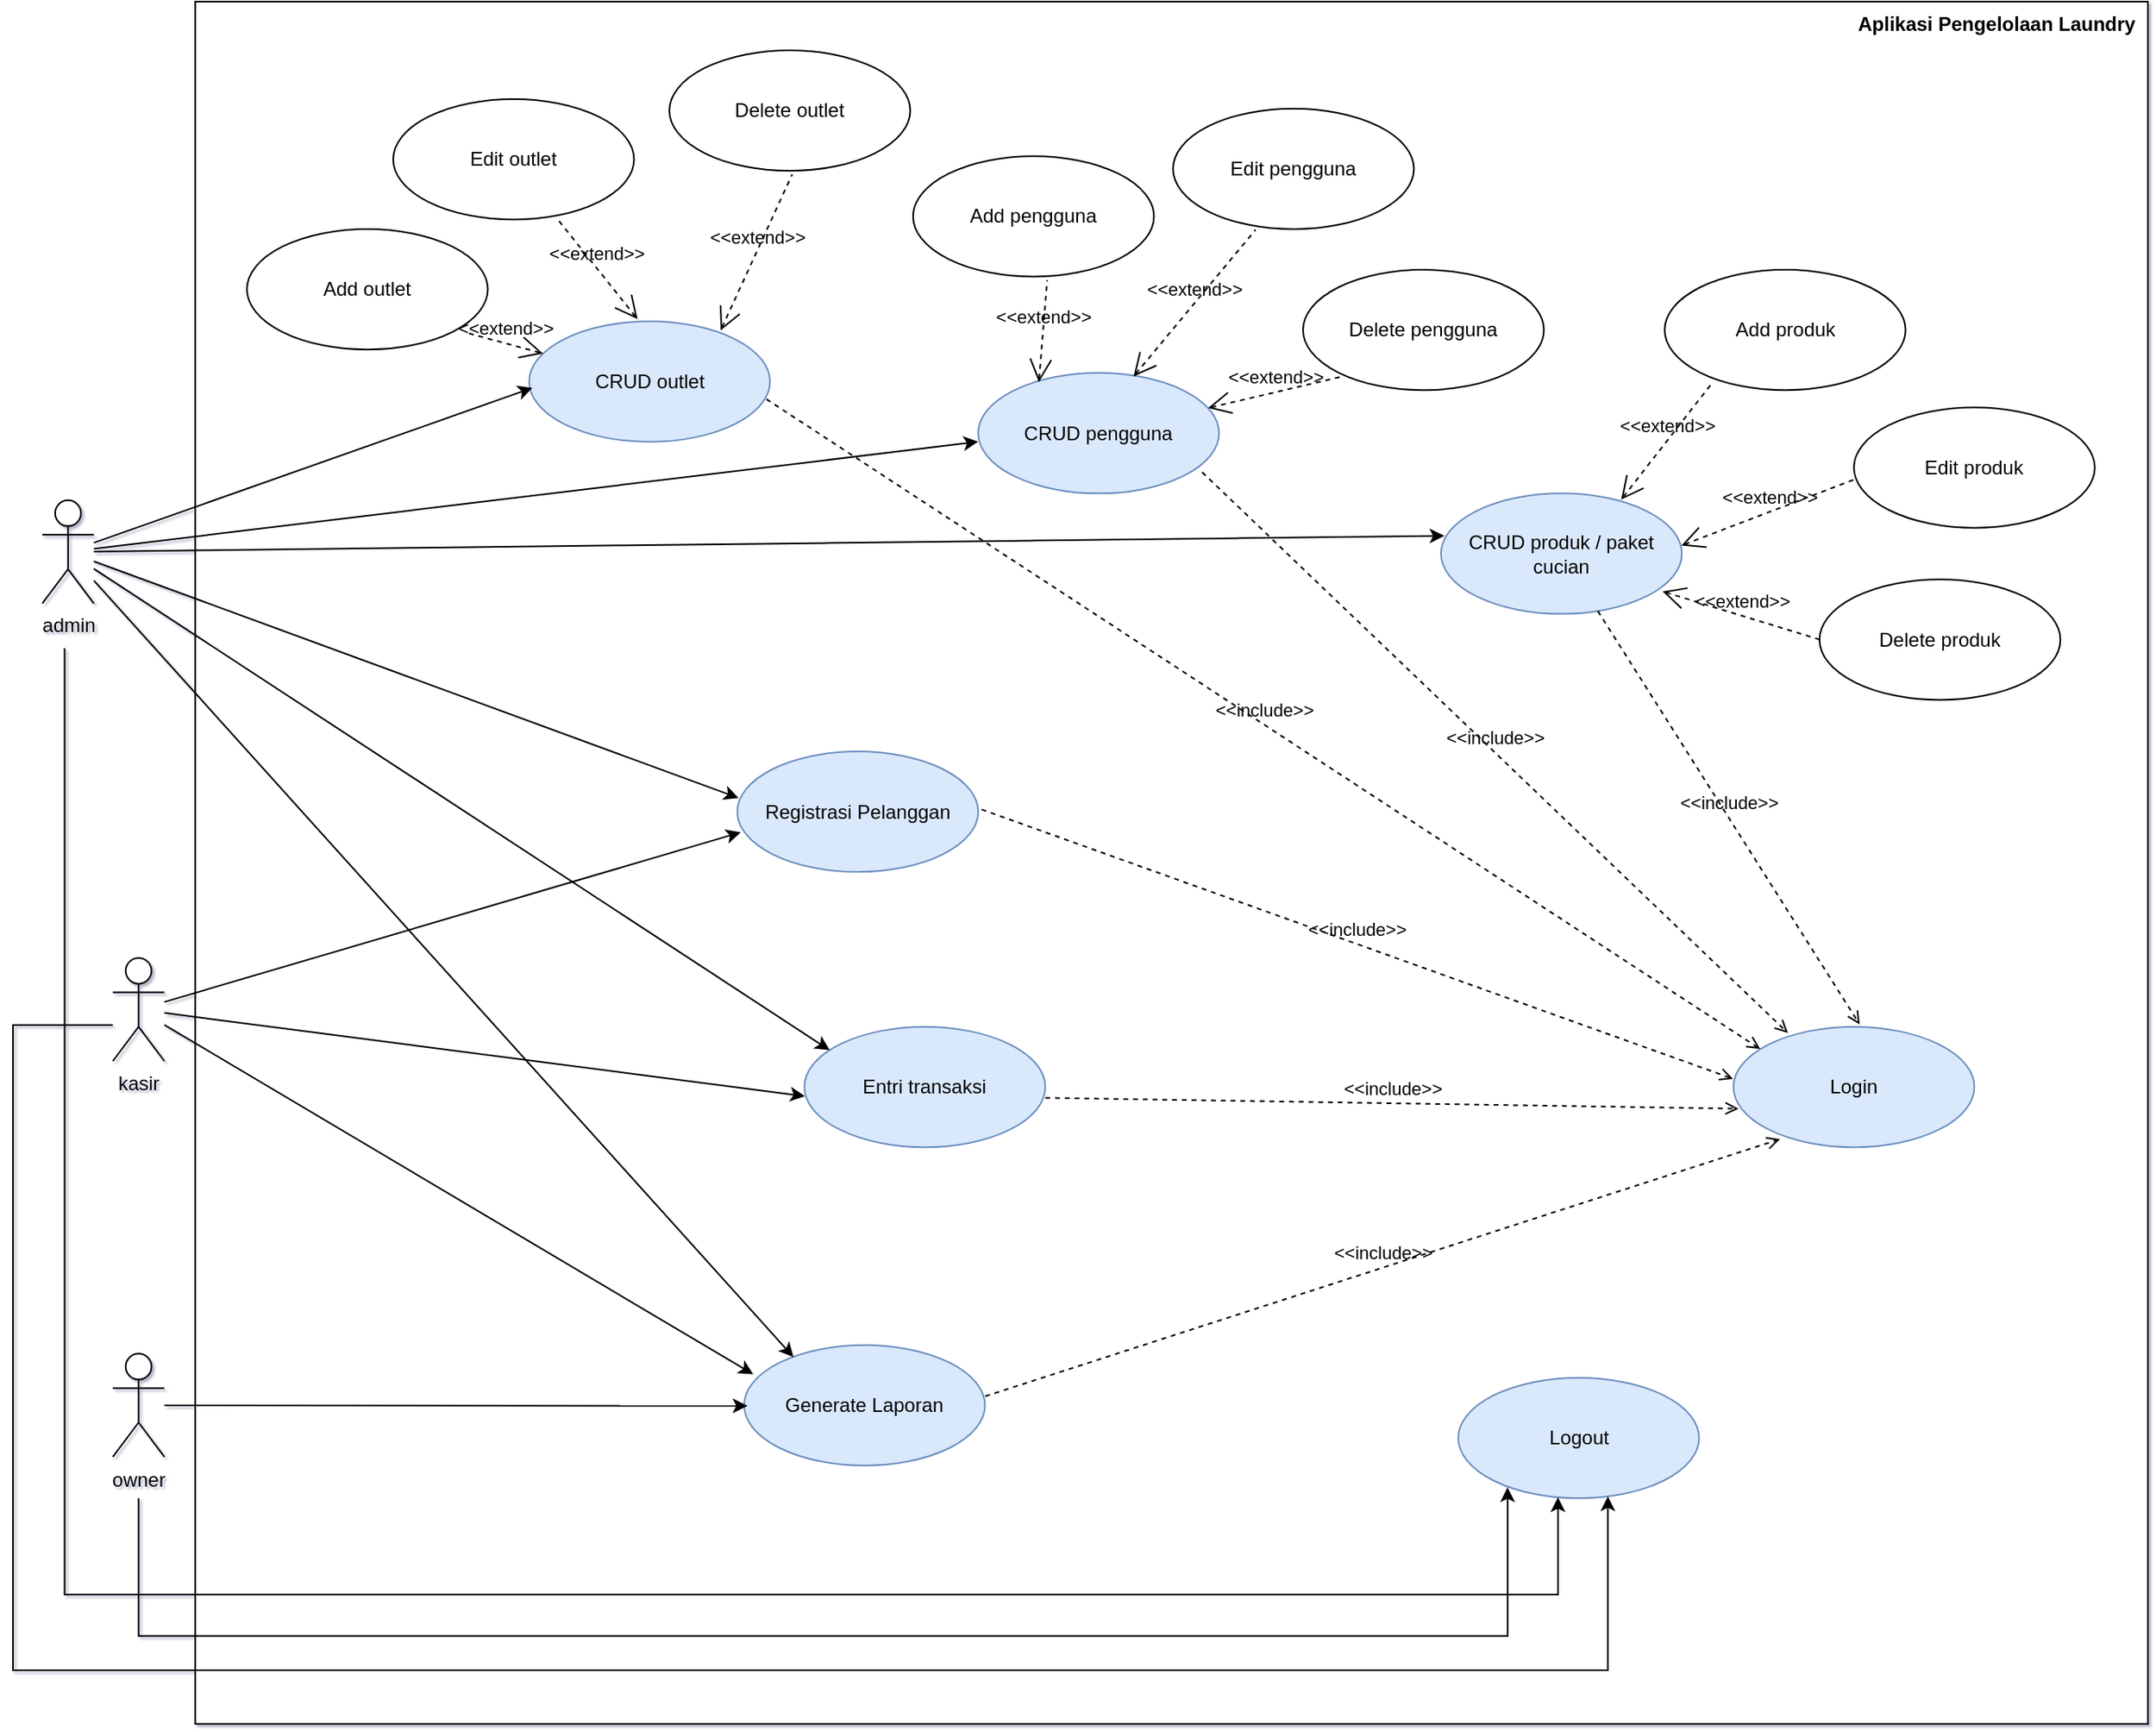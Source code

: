 <mxfile version="13.9.9" type="device"><diagram name="laundry" id="0z3SNU_n451xSgMVcmRR"><mxGraphModel dx="2135" dy="1265" grid="1" gridSize="10" guides="1" tooltips="1" connect="0" arrows="1" fold="1" page="1" pageScale="1" pageWidth="1654" pageHeight="1169" math="0" shadow="1"><root><mxCell id="Zf5Z0ypJbopyEsZzlbjp-0"/><mxCell id="Zf5Z0ypJbopyEsZzlbjp-1" parent="Zf5Z0ypJbopyEsZzlbjp-0"/><mxCell id="KylCNZ794pX2rWK3-X7Y-56" value="" style="group" vertex="1" connectable="0" parent="Zf5Z0ypJbopyEsZzlbjp-1"><mxGeometry x="170" y="54" width="1314" height="1060" as="geometry"/></mxCell><mxCell id="Zf5Z0ypJbopyEsZzlbjp-31" value="&lt;b&gt;Aplikasi Pengelolaan Laundry&amp;nbsp;&amp;nbsp;&lt;/b&gt;" style="html=1;verticalAlign=top;align=right;" parent="KylCNZ794pX2rWK3-X7Y-56" vertex="1"><mxGeometry x="112.18" width="1201.82" height="1060" as="geometry"/></mxCell><mxCell id="KylCNZ794pX2rWK3-X7Y-35" value="Add outlet" style="ellipse;whiteSpace=wrap;html=1;" vertex="1" parent="KylCNZ794pX2rWK3-X7Y-56"><mxGeometry x="143.996" y="139.999" width="148.253" height="74.126" as="geometry"/></mxCell><mxCell id="KylCNZ794pX2rWK3-X7Y-36" value="Edit outlet" style="ellipse;whiteSpace=wrap;html=1;" vertex="1" parent="KylCNZ794pX2rWK3-X7Y-56"><mxGeometry x="234.001" y="60.003" width="148.253" height="74.126" as="geometry"/></mxCell><mxCell id="KylCNZ794pX2rWK3-X7Y-37" value="Delete outlet" style="ellipse;whiteSpace=wrap;html=1;" vertex="1" parent="KylCNZ794pX2rWK3-X7Y-56"><mxGeometry x="404.003" y="30" width="148.253" height="74.126" as="geometry"/></mxCell><mxCell id="Zf5Z0ypJbopyEsZzlbjp-3" value="Login" style="ellipse;whiteSpace=wrap;html=1;fillColor=#dae8fc;strokeColor=#6c8ebf;" parent="KylCNZ794pX2rWK3-X7Y-56" vertex="1"><mxGeometry x="1058.95" y="630.954" width="148.253" height="74.126" as="geometry"/></mxCell><mxCell id="Zf5Z0ypJbopyEsZzlbjp-4" value="Entri transaksi" style="ellipse;whiteSpace=wrap;html=1;fillColor=#dae8fc;strokeColor=#6c8ebf;" parent="KylCNZ794pX2rWK3-X7Y-56" vertex="1"><mxGeometry x="487.117" y="630.954" width="148.253" height="74.126" as="geometry"/></mxCell><mxCell id="Zf5Z0ypJbopyEsZzlbjp-5" value="CRUD produk / paket cucian" style="ellipse;whiteSpace=wrap;html=1;fillColor=#dae8fc;strokeColor=#6c8ebf;" parent="KylCNZ794pX2rWK3-X7Y-56" vertex="1"><mxGeometry x="878.929" y="302.68" width="148.253" height="74.126" as="geometry"/></mxCell><mxCell id="Zf5Z0ypJbopyEsZzlbjp-6" value="CRUD outlet" style="ellipse;whiteSpace=wrap;html=1;fillColor=#dae8fc;strokeColor=#6c8ebf;" parent="KylCNZ794pX2rWK3-X7Y-56" vertex="1"><mxGeometry x="317.685" y="196.785" width="148.253" height="74.126" as="geometry"/></mxCell><mxCell id="Zf5Z0ypJbopyEsZzlbjp-7" value="CRUD pengguna" style="ellipse;whiteSpace=wrap;html=1;fillColor=#dae8fc;strokeColor=#6c8ebf;" parent="KylCNZ794pX2rWK3-X7Y-56" vertex="1"><mxGeometry x="594.071" y="228.554" width="148.253" height="74.126" as="geometry"/></mxCell><mxCell id="Zf5Z0ypJbopyEsZzlbjp-8" value="Logout" style="ellipse;whiteSpace=wrap;html=1;fillColor=#dae8fc;strokeColor=#6c8ebf;" parent="KylCNZ794pX2rWK3-X7Y-56" vertex="1"><mxGeometry x="889.518" y="846.979" width="148.253" height="74.126" as="geometry"/></mxCell><mxCell id="Zf5Z0ypJbopyEsZzlbjp-9" value="Registrasi Pelanggan" style="ellipse;whiteSpace=wrap;html=1;fillColor=#dae8fc;strokeColor=#6c8ebf;" parent="KylCNZ794pX2rWK3-X7Y-56" vertex="1"><mxGeometry x="445.818" y="461.522" width="148.253" height="74.126" as="geometry"/></mxCell><mxCell id="Zf5Z0ypJbopyEsZzlbjp-35" style="edgeStyle=none;rounded=0;orthogonalLoop=1;jettySize=auto;html=1;entryX=0.002;entryY=0.576;entryDx=0;entryDy=0;entryPerimeter=0;" parent="KylCNZ794pX2rWK3-X7Y-56" source="Zf5Z0ypJbopyEsZzlbjp-14" target="Zf5Z0ypJbopyEsZzlbjp-4" edge="1"><mxGeometry y="249.733" as="geometry"/></mxCell><mxCell id="Zf5Z0ypJbopyEsZzlbjp-40" style="edgeStyle=none;rounded=0;orthogonalLoop=1;jettySize=auto;html=1;entryX=0.014;entryY=0.671;entryDx=0;entryDy=0;entryPerimeter=0;" parent="KylCNZ794pX2rWK3-X7Y-56" source="Zf5Z0ypJbopyEsZzlbjp-14" target="Zf5Z0ypJbopyEsZzlbjp-9" edge="1"><mxGeometry y="249.733" as="geometry"/></mxCell><mxCell id="Zf5Z0ypJbopyEsZzlbjp-54" style="edgeStyle=orthogonalEdgeStyle;rounded=0;orthogonalLoop=1;jettySize=auto;html=1;" parent="KylCNZ794pX2rWK3-X7Y-56" source="Zf5Z0ypJbopyEsZzlbjp-14" target="Zf5Z0ypJbopyEsZzlbjp-8" edge="1"><mxGeometry y="249.733" as="geometry"><mxPoint x="-10.59" y="825.8" as="targetPoint"/><Array as="points"><mxPoint y="629.895"/><mxPoint y="1027"/><mxPoint x="981.647" y="1027"/></Array></mxGeometry></mxCell><mxCell id="Zf5Z0ypJbopyEsZzlbjp-14" value="kasir" style="shape=umlActor;verticalLabelPosition=bottom;verticalAlign=top;html=1;" parent="KylCNZ794pX2rWK3-X7Y-56" vertex="1"><mxGeometry x="61.419" y="588.596" width="31.769" height="63.537" as="geometry"/></mxCell><mxCell id="Zf5Z0ypJbopyEsZzlbjp-42" style="edgeStyle=none;rounded=0;orthogonalLoop=1;jettySize=auto;html=1;entryX=0.014;entryY=0.552;entryDx=0;entryDy=0;entryPerimeter=0;" parent="KylCNZ794pX2rWK3-X7Y-56" source="Zf5Z0ypJbopyEsZzlbjp-21" target="Zf5Z0ypJbopyEsZzlbjp-6" edge="1"><mxGeometry y="249.733" as="geometry"/></mxCell><mxCell id="Zf5Z0ypJbopyEsZzlbjp-43" style="edgeStyle=none;rounded=0;orthogonalLoop=1;jettySize=auto;html=1;entryX=0;entryY=0.571;entryDx=0;entryDy=0;entryPerimeter=0;" parent="KylCNZ794pX2rWK3-X7Y-56" source="Zf5Z0ypJbopyEsZzlbjp-21" target="Zf5Z0ypJbopyEsZzlbjp-7" edge="1"><mxGeometry y="249.733" as="geometry"/></mxCell><mxCell id="Zf5Z0ypJbopyEsZzlbjp-44" style="edgeStyle=none;rounded=0;orthogonalLoop=1;jettySize=auto;html=1;entryX=0.014;entryY=0.352;entryDx=0;entryDy=0;entryPerimeter=0;" parent="KylCNZ794pX2rWK3-X7Y-56" source="Zf5Z0ypJbopyEsZzlbjp-21" target="Zf5Z0ypJbopyEsZzlbjp-5" edge="1"><mxGeometry y="249.733" as="geometry"/></mxCell><mxCell id="Zf5Z0ypJbopyEsZzlbjp-48" style="edgeStyle=none;rounded=0;orthogonalLoop=1;jettySize=auto;html=1;entryX=0.005;entryY=0.386;entryDx=0;entryDy=0;entryPerimeter=0;" parent="KylCNZ794pX2rWK3-X7Y-56" source="Zf5Z0ypJbopyEsZzlbjp-21" target="Zf5Z0ypJbopyEsZzlbjp-9" edge="1"><mxGeometry y="249.733" as="geometry"/></mxCell><mxCell id="Zf5Z0ypJbopyEsZzlbjp-49" style="edgeStyle=none;rounded=0;orthogonalLoop=1;jettySize=auto;html=1;entryX=0.105;entryY=0.195;entryDx=0;entryDy=0;entryPerimeter=0;" parent="KylCNZ794pX2rWK3-X7Y-56" source="Zf5Z0ypJbopyEsZzlbjp-21" edge="1" target="Zf5Z0ypJbopyEsZzlbjp-4"><mxGeometry y="249.733" as="geometry"><mxPoint x="509.355" y="705.08" as="targetPoint"/></mxGeometry></mxCell><mxCell id="Zf5Z0ypJbopyEsZzlbjp-51" style="edgeStyle=elbowEdgeStyle;rounded=0;orthogonalLoop=1;jettySize=auto;html=1;elbow=vertical;" parent="KylCNZ794pX2rWK3-X7Y-56" target="Zf5Z0ypJbopyEsZzlbjp-8" edge="1"><mxGeometry y="249.733" as="geometry"><mxPoint x="31.769" y="397.985" as="sourcePoint"/><Array as="points"><mxPoint x="950.937" y="980.406"/><mxPoint x="484.999" y="980.406"/><mxPoint x="940.348" y="959.227"/><mxPoint x="455.349" y="984.642"/></Array></mxGeometry></mxCell><mxCell id="Zf5Z0ypJbopyEsZzlbjp-21" value="admin" style="shape=umlActor;verticalLabelPosition=bottom;verticalAlign=top;html=1;" parent="KylCNZ794pX2rWK3-X7Y-56" vertex="1"><mxGeometry x="18.002" y="306.916" width="31.769" height="63.537" as="geometry"/></mxCell><mxCell id="Zf5Z0ypJbopyEsZzlbjp-52" style="edgeStyle=elbowEdgeStyle;rounded=0;orthogonalLoop=1;jettySize=auto;elbow=vertical;html=1;entryX=0.205;entryY=0.91;entryDx=0;entryDy=0;entryPerimeter=0;" parent="KylCNZ794pX2rWK3-X7Y-56" target="Zf5Z0ypJbopyEsZzlbjp-8" edge="1"><mxGeometry y="249.733" as="geometry"><mxPoint x="77.303" y="921.105" as="sourcePoint"/><Array as="points"><mxPoint x="497.707" y="1005.821"/></Array></mxGeometry></mxCell><mxCell id="Zf5Z0ypJbopyEsZzlbjp-25" value="owner" style="shape=umlActor;verticalLabelPosition=bottom;verticalAlign=top;html=1;" parent="KylCNZ794pX2rWK3-X7Y-56" vertex="1"><mxGeometry x="61.419" y="832.154" width="31.769" height="63.537" as="geometry"/></mxCell><mxCell id="Zf5Z0ypJbopyEsZzlbjp-26" value="Generate Laporan" style="ellipse;whiteSpace=wrap;html=1;fillColor=#dae8fc;strokeColor=#6c8ebf;" parent="KylCNZ794pX2rWK3-X7Y-56" vertex="1"><mxGeometry x="450.0" y="826.854" width="148.253" height="74.126" as="geometry"/></mxCell><mxCell id="Zf5Z0ypJbopyEsZzlbjp-34" value="&amp;lt;&amp;lt;include&amp;gt;&amp;gt;" style="edgeStyle=none;html=1;endArrow=open;verticalAlign=bottom;dashed=1;labelBackgroundColor=none;entryX=0.193;entryY=0.933;entryDx=0;entryDy=0;entryPerimeter=0;exitX=1.001;exitY=0.425;exitDx=0;exitDy=0;exitPerimeter=0;" parent="KylCNZ794pX2rWK3-X7Y-56" target="Zf5Z0ypJbopyEsZzlbjp-3" edge="1" source="Zf5Z0ypJbopyEsZzlbjp-26"><mxGeometry y="249.733" width="169.432" as="geometry"><mxPoint x="581.999" y="906.608" as="sourcePoint"/><mxPoint x="922.346" y="609.775" as="targetPoint"/></mxGeometry></mxCell><mxCell id="Zf5Z0ypJbopyEsZzlbjp-39" value="&amp;lt;&amp;lt;include&amp;gt;&amp;gt;" style="edgeStyle=none;html=1;endArrow=open;verticalAlign=bottom;dashed=1;labelBackgroundColor=none;exitX=1;exitY=0.59;exitDx=0;exitDy=0;exitPerimeter=0;entryX=0.021;entryY=0.68;entryDx=0;entryDy=0;entryPerimeter=0;" parent="KylCNZ794pX2rWK3-X7Y-56" source="Zf5Z0ypJbopyEsZzlbjp-4" target="Zf5Z0ypJbopyEsZzlbjp-3" edge="1"><mxGeometry y="249.733" width="169.432" as="geometry"><mxPoint x="604.661" y="641.543" as="sourcePoint"/><mxPoint x="972.116" y="609.775" as="targetPoint"/></mxGeometry></mxCell><mxCell id="Zf5Z0ypJbopyEsZzlbjp-41" value="&amp;lt;&amp;lt;include&amp;gt;&amp;gt;" style="edgeStyle=none;html=1;endArrow=open;verticalAlign=bottom;dashed=1;labelBackgroundColor=none;exitX=1.014;exitY=0.481;exitDx=0;exitDy=0;exitPerimeter=0;entryX=-0.002;entryY=0.432;entryDx=0;entryDy=0;entryPerimeter=0;" parent="KylCNZ794pX2rWK3-X7Y-56" source="Zf5Z0ypJbopyEsZzlbjp-9" target="Zf5Z0ypJbopyEsZzlbjp-3" edge="1"><mxGeometry y="249.733" width="169.432" as="geometry"><mxPoint x="604.661" y="641.543" as="sourcePoint"/><mxPoint x="943.525" y="592.832" as="targetPoint"/></mxGeometry></mxCell><mxCell id="Zf5Z0ypJbopyEsZzlbjp-37" style="edgeStyle=none;rounded=0;orthogonalLoop=1;jettySize=auto;html=1;entryX=0.038;entryY=0.243;entryDx=0;entryDy=0;entryPerimeter=0;" parent="KylCNZ794pX2rWK3-X7Y-56" source="Zf5Z0ypJbopyEsZzlbjp-14" target="Zf5Z0ypJbopyEsZzlbjp-26" edge="1"><mxGeometry y="249.733" as="geometry"><mxPoint x="446.199" y="894.303" as="targetPoint"/></mxGeometry></mxCell><mxCell id="Zf5Z0ypJbopyEsZzlbjp-45" value="&amp;lt;&amp;lt;include&amp;gt;&amp;gt;" style="edgeStyle=none;html=1;endArrow=open;verticalAlign=bottom;dashed=1;labelBackgroundColor=none;entryX=0.524;entryY=-0.019;entryDx=0;entryDy=0;entryPerimeter=0;" parent="KylCNZ794pX2rWK3-X7Y-56" source="Zf5Z0ypJbopyEsZzlbjp-5" target="Zf5Z0ypJbopyEsZzlbjp-3" edge="1"><mxGeometry y="249.733" width="169.432" as="geometry"><mxPoint x="604.661" y="641.543" as="sourcePoint"/><mxPoint x="774.093" y="641.543" as="targetPoint"/></mxGeometry></mxCell><mxCell id="Zf5Z0ypJbopyEsZzlbjp-50" style="edgeStyle=none;rounded=0;orthogonalLoop=1;jettySize=auto;html=1;entryX=0.205;entryY=0.1;entryDx=0;entryDy=0;entryPerimeter=0;" parent="KylCNZ794pX2rWK3-X7Y-56" source="Zf5Z0ypJbopyEsZzlbjp-21" target="Zf5Z0ypJbopyEsZzlbjp-26" edge="1"><mxGeometry y="249.733" as="geometry"><mxPoint x="462.062" y="880.145" as="targetPoint"/></mxGeometry></mxCell><mxCell id="Zf5Z0ypJbopyEsZzlbjp-46" value="&amp;lt;&amp;lt;include&amp;gt;&amp;gt;" style="edgeStyle=none;html=1;endArrow=open;verticalAlign=bottom;dashed=1;labelBackgroundColor=none;exitX=0.93;exitY=0.824;exitDx=0;exitDy=0;exitPerimeter=0;entryX=0.226;entryY=0.052;entryDx=0;entryDy=0;entryPerimeter=0;" parent="KylCNZ794pX2rWK3-X7Y-56" source="Zf5Z0ypJbopyEsZzlbjp-7" target="Zf5Z0ypJbopyEsZzlbjp-3" edge="1"><mxGeometry y="249.733" width="169.432" as="geometry"><mxPoint x="604.661" y="641.543" as="sourcePoint"/><mxPoint x="774.093" y="641.543" as="targetPoint"/></mxGeometry></mxCell><mxCell id="Zf5Z0ypJbopyEsZzlbjp-33" style="edgeStyle=none;rounded=0;orthogonalLoop=1;jettySize=auto;html=1;entryX=0.014;entryY=0.505;entryDx=0;entryDy=0;entryPerimeter=0;" parent="KylCNZ794pX2rWK3-X7Y-56" source="Zf5Z0ypJbopyEsZzlbjp-25" target="Zf5Z0ypJbopyEsZzlbjp-26" edge="1"><mxGeometry y="249.733" as="geometry"><mxPoint x="437.304" y="908.387" as="targetPoint"/></mxGeometry></mxCell><mxCell id="Zf5Z0ypJbopyEsZzlbjp-47" value="&amp;lt;&amp;lt;include&amp;gt;&amp;gt;" style="edgeStyle=none;html=1;endArrow=open;verticalAlign=bottom;dashed=1;labelBackgroundColor=none;exitX=0.985;exitY=0.646;exitDx=0;exitDy=0;exitPerimeter=0;entryX=0.111;entryY=0.185;entryDx=0;entryDy=0;entryPerimeter=0;" parent="KylCNZ794pX2rWK3-X7Y-56" source="Zf5Z0ypJbopyEsZzlbjp-6" target="Zf5Z0ypJbopyEsZzlbjp-3" edge="1"><mxGeometry y="249.733" width="169.432" as="geometry"><mxPoint x="604.661" y="641.543" as="sourcePoint"/><mxPoint x="774.093" y="641.543" as="targetPoint"/></mxGeometry></mxCell><mxCell id="KylCNZ794pX2rWK3-X7Y-38" value="&amp;lt;&amp;lt;extend&amp;gt;&amp;gt;" style="edgeStyle=none;html=1;startArrow=open;endArrow=none;startSize=12;verticalAlign=bottom;dashed=1;labelBackgroundColor=none;entryX=0.914;entryY=0.862;entryDx=0;entryDy=0;entryPerimeter=0;" edge="1" parent="KylCNZ794pX2rWK3-X7Y-56" source="Zf5Z0ypJbopyEsZzlbjp-6" target="KylCNZ794pX2rWK3-X7Y-35"><mxGeometry y="21" width="160" as="geometry"><mxPoint x="423.58" y="408.575" as="sourcePoint"/><mxPoint x="593.012" y="408.575" as="targetPoint"/></mxGeometry></mxCell><mxCell id="KylCNZ794pX2rWK3-X7Y-39" value="&amp;lt;&amp;lt;extend&amp;gt;&amp;gt;" style="edgeStyle=none;html=1;startArrow=open;endArrow=none;startSize=12;verticalAlign=bottom;dashed=1;labelBackgroundColor=none;entryX=0.676;entryY=0.981;entryDx=0;entryDy=0;entryPerimeter=0;exitX=0.45;exitY=-0.019;exitDx=0;exitDy=0;exitPerimeter=0;" edge="1" parent="KylCNZ794pX2rWK3-X7Y-56" source="Zf5Z0ypJbopyEsZzlbjp-6" target="KylCNZ794pX2rWK3-X7Y-36"><mxGeometry y="21" width="160" as="geometry"><mxPoint x="344.052" y="221.579" as="sourcePoint"/><mxPoint x="230.809" y="175.966" as="targetPoint"/></mxGeometry></mxCell><mxCell id="KylCNZ794pX2rWK3-X7Y-40" value="&amp;lt;&amp;lt;extend&amp;gt;&amp;gt;" style="edgeStyle=none;html=1;startArrow=open;endArrow=none;startSize=12;verticalAlign=bottom;dashed=1;labelBackgroundColor=none;entryX=0.51;entryY=1.029;entryDx=0;entryDy=0;entryPerimeter=0;exitX=0.795;exitY=0.076;exitDx=0;exitDy=0;exitPerimeter=0;" edge="1" parent="KylCNZ794pX2rWK3-X7Y-56" source="Zf5Z0ypJbopyEsZzlbjp-6" target="KylCNZ794pX2rWK3-X7Y-37"><mxGeometry y="21" width="160" as="geometry"><mxPoint x="354.641" y="232.169" as="sourcePoint"/><mxPoint x="241.398" y="186.556" as="targetPoint"/></mxGeometry></mxCell><mxCell id="KylCNZ794pX2rWK3-X7Y-41" value="Add pengguna" style="ellipse;whiteSpace=wrap;html=1;" vertex="1" parent="KylCNZ794pX2rWK3-X7Y-56"><mxGeometry x="553.995" y="95.131" width="148.253" height="74.126" as="geometry"/></mxCell><mxCell id="KylCNZ794pX2rWK3-X7Y-42" value="Delete pengguna" style="ellipse;whiteSpace=wrap;html=1;" vertex="1" parent="KylCNZ794pX2rWK3-X7Y-56"><mxGeometry x="794.003" y="165.018" width="148.253" height="74.126" as="geometry"/></mxCell><mxCell id="KylCNZ794pX2rWK3-X7Y-43" value="Edit pengguna" style="ellipse;whiteSpace=wrap;html=1;" vertex="1" parent="KylCNZ794pX2rWK3-X7Y-56"><mxGeometry x="713.998" y="65.873" width="148.253" height="74.126" as="geometry"/></mxCell><mxCell id="KylCNZ794pX2rWK3-X7Y-44" value="&amp;lt;&amp;lt;extend&amp;gt;&amp;gt;" style="edgeStyle=none;html=1;startArrow=open;endArrow=none;startSize=12;verticalAlign=bottom;dashed=1;labelBackgroundColor=none;entryX=0.557;entryY=1.029;entryDx=0;entryDy=0;entryPerimeter=0;exitX=0.252;exitY=0.076;exitDx=0;exitDy=0;exitPerimeter=0;" edge="1" parent="KylCNZ794pX2rWK3-X7Y-56" source="Zf5Z0ypJbopyEsZzlbjp-7" target="KylCNZ794pX2rWK3-X7Y-41"><mxGeometry y="21" width="160" as="geometry"><mxPoint x="446.136" y="213.008" as="sourcePoint"/><mxPoint x="446.242" y="107.865" as="targetPoint"/></mxGeometry></mxCell><mxCell id="KylCNZ794pX2rWK3-X7Y-45" value="&amp;lt;&amp;lt;extend&amp;gt;&amp;gt;" style="edgeStyle=none;html=1;startArrow=open;endArrow=none;startSize=12;verticalAlign=bottom;dashed=1;labelBackgroundColor=none;entryX=0.343;entryY=1.005;entryDx=0;entryDy=0;entryPerimeter=0;exitX=0.645;exitY=0.029;exitDx=0;exitDy=0;exitPerimeter=0;" edge="1" parent="KylCNZ794pX2rWK3-X7Y-56" source="Zf5Z0ypJbopyEsZzlbjp-7" target="KylCNZ794pX2rWK3-X7Y-43"><mxGeometry y="21" width="160" as="geometry"><mxPoint x="456.725" y="223.598" as="sourcePoint"/><mxPoint x="456.831" y="118.455" as="targetPoint"/></mxGeometry></mxCell><mxCell id="KylCNZ794pX2rWK3-X7Y-46" value="&amp;lt;&amp;lt;extend&amp;gt;&amp;gt;" style="edgeStyle=none;html=1;startArrow=open;endArrow=none;startSize=12;verticalAlign=bottom;dashed=1;labelBackgroundColor=none;entryX=0.164;entryY=0.886;entryDx=0;entryDy=0;entryPerimeter=0;" edge="1" parent="KylCNZ794pX2rWK3-X7Y-56" source="Zf5Z0ypJbopyEsZzlbjp-7" target="KylCNZ794pX2rWK3-X7Y-42"><mxGeometry y="21" width="160" as="geometry"><mxPoint x="467.315" y="234.187" as="sourcePoint"/><mxPoint x="467.421" y="129.044" as="targetPoint"/></mxGeometry></mxCell><mxCell id="KylCNZ794pX2rWK3-X7Y-48" value="Add produk" style="ellipse;whiteSpace=wrap;html=1;" vertex="1" parent="KylCNZ794pX2rWK3-X7Y-56"><mxGeometry x="1016.592" y="165.017" width="148.253" height="74.126" as="geometry"/></mxCell><mxCell id="KylCNZ794pX2rWK3-X7Y-49" value="Edit produk" style="ellipse;whiteSpace=wrap;html=1;" vertex="1" parent="KylCNZ794pX2rWK3-X7Y-56"><mxGeometry x="1133.077" y="249.733" width="148.253" height="74.126" as="geometry"/></mxCell><mxCell id="KylCNZ794pX2rWK3-X7Y-50" value="Delete produk" style="ellipse;whiteSpace=wrap;html=1;" vertex="1" parent="KylCNZ794pX2rWK3-X7Y-56"><mxGeometry x="1111.898" y="355.627" width="148.253" height="74.126" as="geometry"/></mxCell><mxCell id="KylCNZ794pX2rWK3-X7Y-51" value="&amp;lt;&amp;lt;extend&amp;gt;&amp;gt;" style="edgeStyle=none;html=1;startArrow=open;endArrow=none;startSize=12;verticalAlign=bottom;dashed=1;labelBackgroundColor=none;entryX=0.2;entryY=0.933;entryDx=0;entryDy=0;entryPerimeter=0;exitX=0.748;exitY=0.052;exitDx=0;exitDy=0;exitPerimeter=0;" edge="1" parent="KylCNZ794pX2rWK3-X7Y-56" source="Zf5Z0ypJbopyEsZzlbjp-5" target="KylCNZ794pX2rWK3-X7Y-48"><mxGeometry y="21" width="160" as="geometry"><mxPoint x="748.021" y="260.64" as="sourcePoint"/><mxPoint x="818.526" y="209.514" as="targetPoint"/></mxGeometry></mxCell><mxCell id="KylCNZ794pX2rWK3-X7Y-52" value="&amp;lt;&amp;lt;extend&amp;gt;&amp;gt;" style="edgeStyle=none;html=1;startArrow=open;endArrow=none;startSize=12;verticalAlign=bottom;dashed=1;labelBackgroundColor=none;entryX=0.013;entryY=0.59;entryDx=0;entryDy=0;entryPerimeter=0;exitX=0.998;exitY=0.433;exitDx=0;exitDy=0;exitPerimeter=0;" edge="1" parent="KylCNZ794pX2rWK3-X7Y-56" source="Zf5Z0ypJbopyEsZzlbjp-5" target="KylCNZ794pX2rWK3-X7Y-49"><mxGeometry y="21" width="160" as="geometry"><mxPoint x="758.611" y="271.229" as="sourcePoint"/><mxPoint x="829.116" y="220.103" as="targetPoint"/></mxGeometry></mxCell><mxCell id="KylCNZ794pX2rWK3-X7Y-53" value="&amp;lt;&amp;lt;extend&amp;gt;&amp;gt;" style="edgeStyle=none;html=1;startArrow=open;endArrow=none;startSize=12;verticalAlign=bottom;dashed=1;labelBackgroundColor=none;entryX=0.01;entryY=0.505;entryDx=0;entryDy=0;entryPerimeter=0;exitX=0.92;exitY=0.814;exitDx=0;exitDy=0;exitPerimeter=0;" edge="1" parent="KylCNZ794pX2rWK3-X7Y-56" source="Zf5Z0ypJbopyEsZzlbjp-5" target="KylCNZ794pX2rWK3-X7Y-50"><mxGeometry y="21" width="160" as="geometry"><mxPoint x="769.2" y="281.819" as="sourcePoint"/><mxPoint x="839.705" y="230.693" as="targetPoint"/></mxGeometry></mxCell></root></mxGraphModel></diagram></mxfile>